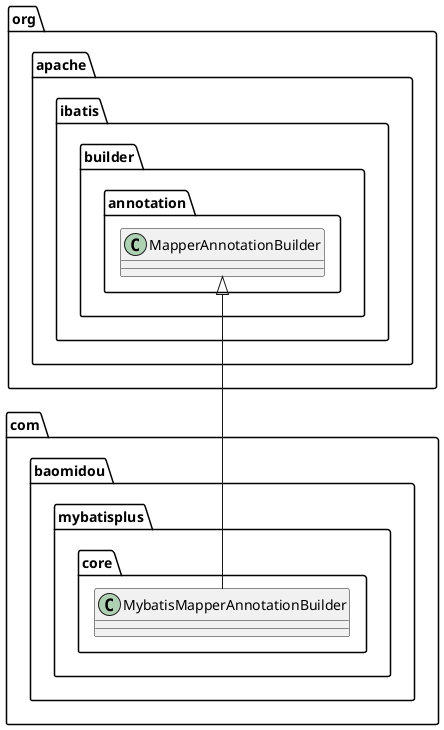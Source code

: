 @startuml
'https://plantuml.com/class-diagram

package org.apache.ibatis.builder.annotation <<Folder>> {
  class MapperAnnotationBuilder
}

package com.baomidou.mybatisplus.core <<Folder>> {
  class MybatisMapperAnnotationBuilder
}

MapperAnnotationBuilder <|-- MybatisMapperAnnotationBuilder
@enduml